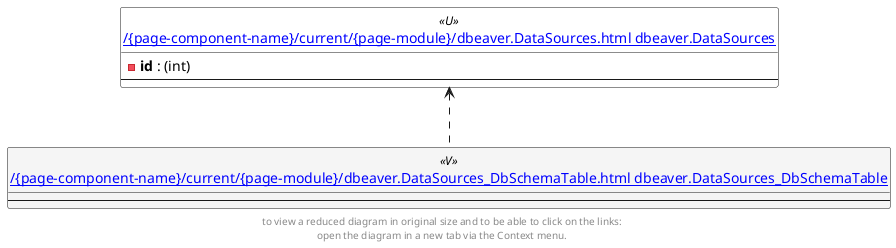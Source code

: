 @startuml
'Left to right direction
top to bottom direction
hide circle
'avoide "." issues:
set namespaceSeparator none


skinparam class {
  BackgroundColor White
  BackgroundColor<<FN>> Yellow
  BackgroundColor<<FS>> Yellow
  BackgroundColor<<FT>> LightGray
  BackgroundColor<<IF>> Yellow
  BackgroundColor<<IS>> Yellow
  BackgroundColor<<P>> Aqua
  BackgroundColor<<PC>> Aqua
  BackgroundColor<<SN>> Yellow
  BackgroundColor<<SO>> SlateBlue
  BackgroundColor<<TF>> LightGray
  BackgroundColor<<TR>> Tomato
  BackgroundColor<<U>> White
  BackgroundColor<<V>> WhiteSmoke
  BackgroundColor<<X>> Aqua
}


entity "[[{site-url}/{page-component-name}/current/{page-module}/dbeaver.DataSources.html dbeaver.DataSources]]" as dbeaver.DataSources << U >> {
  - **id** : (int)
  --
}

entity "[[{site-url}/{page-component-name}/current/{page-module}/dbeaver.DataSources_DbSchemaTable.html dbeaver.DataSources_DbSchemaTable]]" as dbeaver.DataSources_DbSchemaTable << V >> {
  --
}

dbeaver.DataSources <.. dbeaver.DataSources_DbSchemaTable
footer
to view a reduced diagram in original size and to be able to click on the links:
open the diagram in a new tab via the Context menu.
end footer

@enduml


